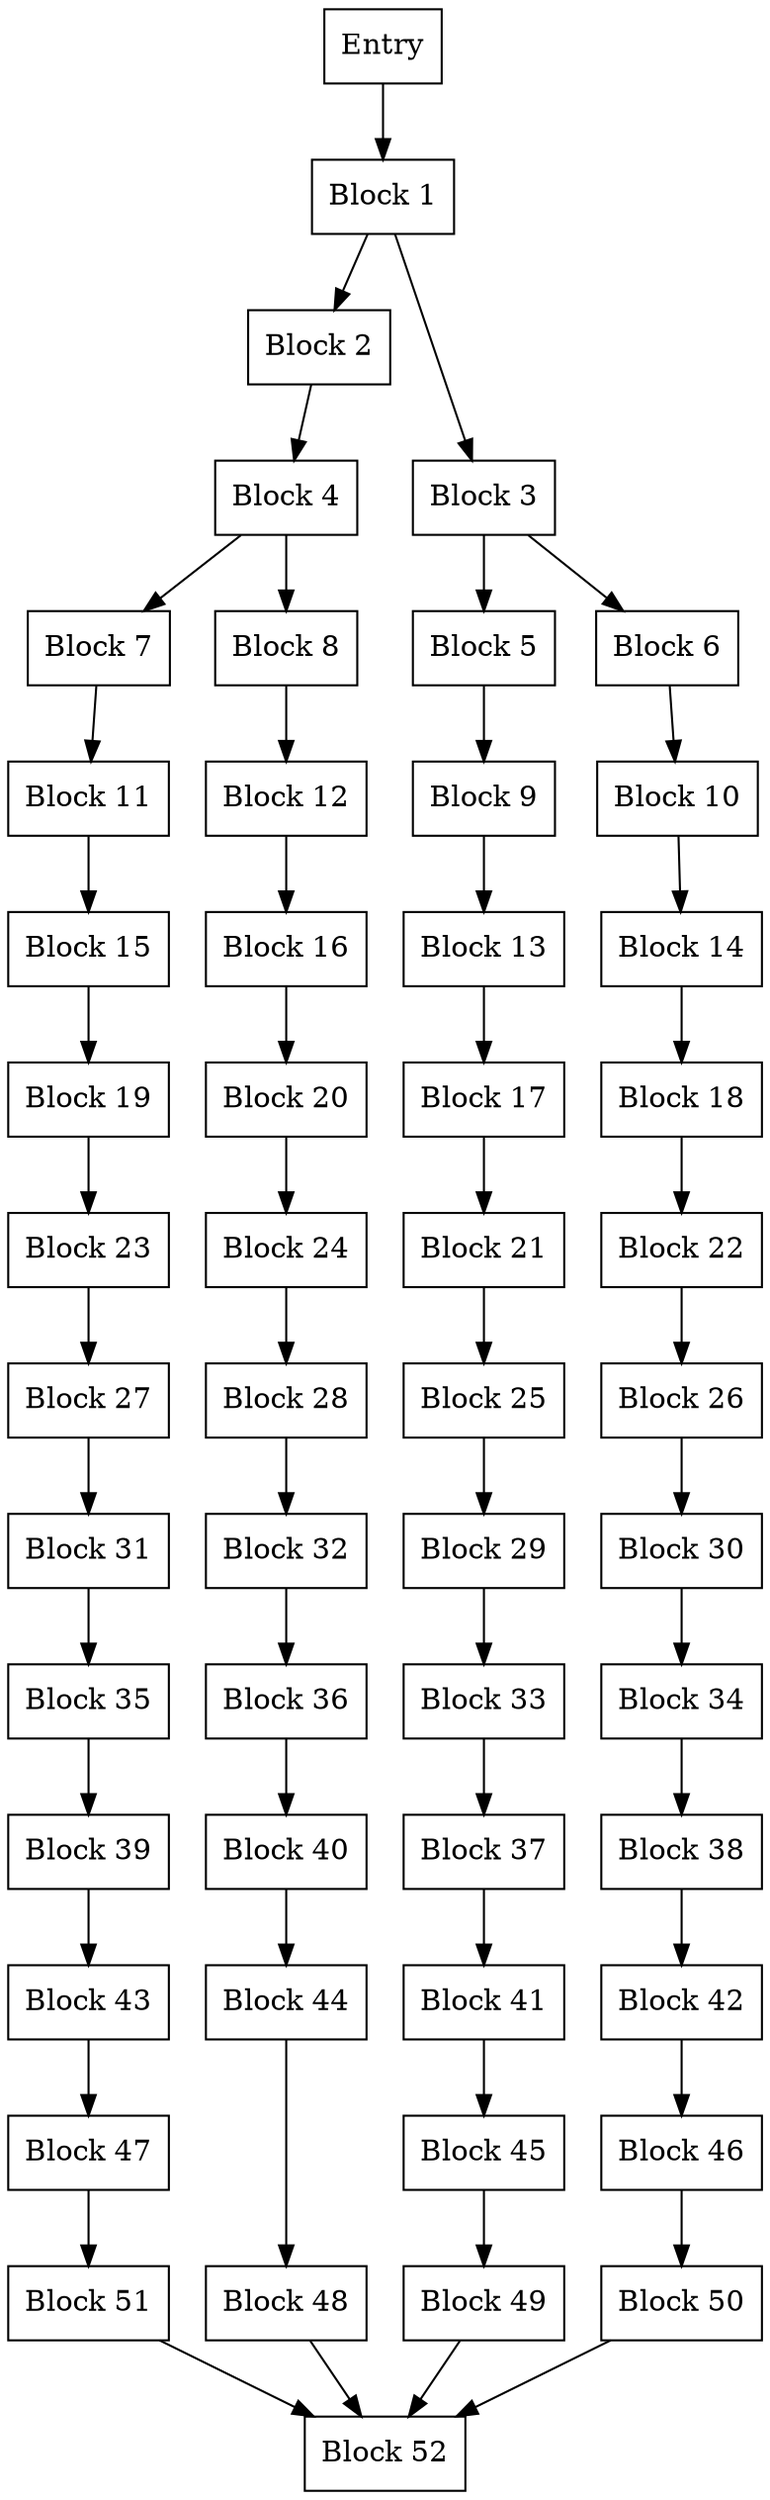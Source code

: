 digraph CFG {
    node [shape=record];

    // Define the nodes
    n0 [label="Entry"];
    n1 [label="Block 1"];
    n2 [label="Block 2"];
    n3 [label="Block 3"];
    n4 [label="Block 4"];
    n5 [label="Block 5"];
    n6 [label="Block 6"];
    n7 [label="Block 7"];
    n8 [label="Block 8"];
    n9 [label="Block 9"];
    n10 [label="Block 10"];
    n11 [label="Block 11"];
    n12 [label="Block 12"];
    n13 [label="Block 13"];
    n14 [label="Block 14"];
    n15 [label="Block 15"];
    n16 [label="Block 16"];
    n17 [label="Block 17"];
    n18 [label="Block 18"];
    n19 [label="Block 19"];
    n20 [label="Block 20"];
    n21 [label="Block 21"];
    n22 [label="Block 22"];
    n23 [label="Block 23"];
    n24 [label="Block 24"];
    n25 [label="Block 25"];
    n26 [label="Block 26"];
    n27 [label="Block 27"];
    n28 [label="Block 28"];
    n29 [label="Block 29"];
    n30 [label="Block 30"];
    n31 [label="Block 31"];
    n32 [label="Block 32"];
    n33 [label="Block 33"];
    n34 [label="Block 34"];
    n35 [label="Block 35"];
    n36 [label="Block 36"];
    n37 [label="Block 37"];
    n38 [label="Block 38"];
    n39 [label="Block 39"];
    n40 [label="Block 40"];
    n41 [label="Block 41"];
    n42 [label="Block 42"];
    n43 [label="Block 43"];
    n44 [label="Block 44"];
    n45 [label="Block 45"];
    n46 [label="Block 46"];
    n47 [label="Block 47"];
    n48 [label="Block 48"];
    n49 [label="Block 49"];
    n50 [label="Block 50"];
    n51 [label="Block 51"];
    n52 [label="Block 52"];

    // Define the edges
    n0 -> n1;
    n1 -> n2;
    n1 -> n3;
    n2 -> n4;
    n3 -> n5;
    n3 -> n6;
    n4 -> n7;
    n4 -> n8;
    n5 -> n9;
    n6 -> n10;
    n7 -> n11;
    n8 -> n12;
    n9 -> n13;
    n10 -> n14;
    n11 -> n15;
    n12 -> n16;
    n13 -> n17;
    n14 -> n18;
    n15 -> n19;
    n16 -> n20;
    n17 -> n21;
    n18 -> n22;
    n19 -> n23;
    n20 -> n24;
    n21 -> n25;
    n22 -> n26;
    n23 -> n27;
    n24 -> n28;
    n25 -> n29;
    n26 -> n30;
    n27 -> n31;
    n28 -> n32;
    n29 -> n33;
    n30 -> n34;
    n31 -> n35;
    n32 -> n36;
    n33 -> n37;
    n34 -> n38;
    n35 -> n39;
    n36 -> n40;
    n37 -> n41;
    n38 -> n42;
    n39 -> n43;
    n40 -> n44;
    n41 -> n45;
    n42 -> n46;
    n43 -> n47;
    n44 -> n48;
    n45 -> n49;
    n46 -> n50;
    n47 -> n51;
    n48 -> n52;
    n49 -> n52;
    n50 -> n52;
    n51 -> n52;
}